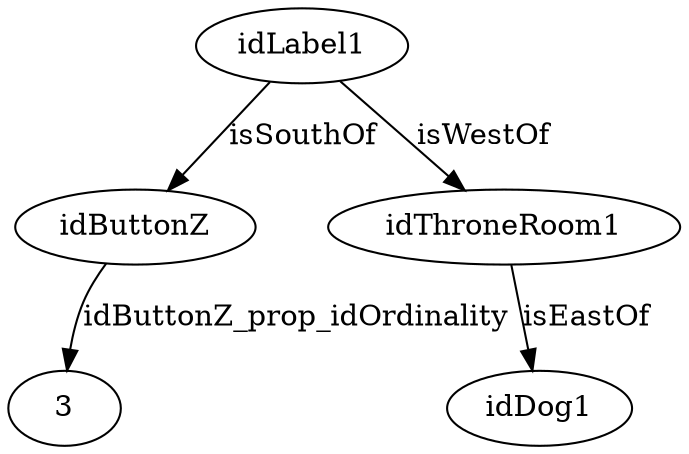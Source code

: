strict digraph  {
idLabel1 [node_type=entity_node, root=root];
idButtonZ;
3;
idThroneRoom1;
idDog1;
idLabel1 -> idButtonZ  [edge_type=relationship, label=isSouthOf];
idLabel1 -> idThroneRoom1  [edge_type=relationship, label=isWestOf];
idButtonZ -> 3  [edge_type=property, label=idButtonZ_prop_idOrdinality];
idThroneRoom1 -> idDog1  [edge_type=relationship, label=isEastOf];
}
